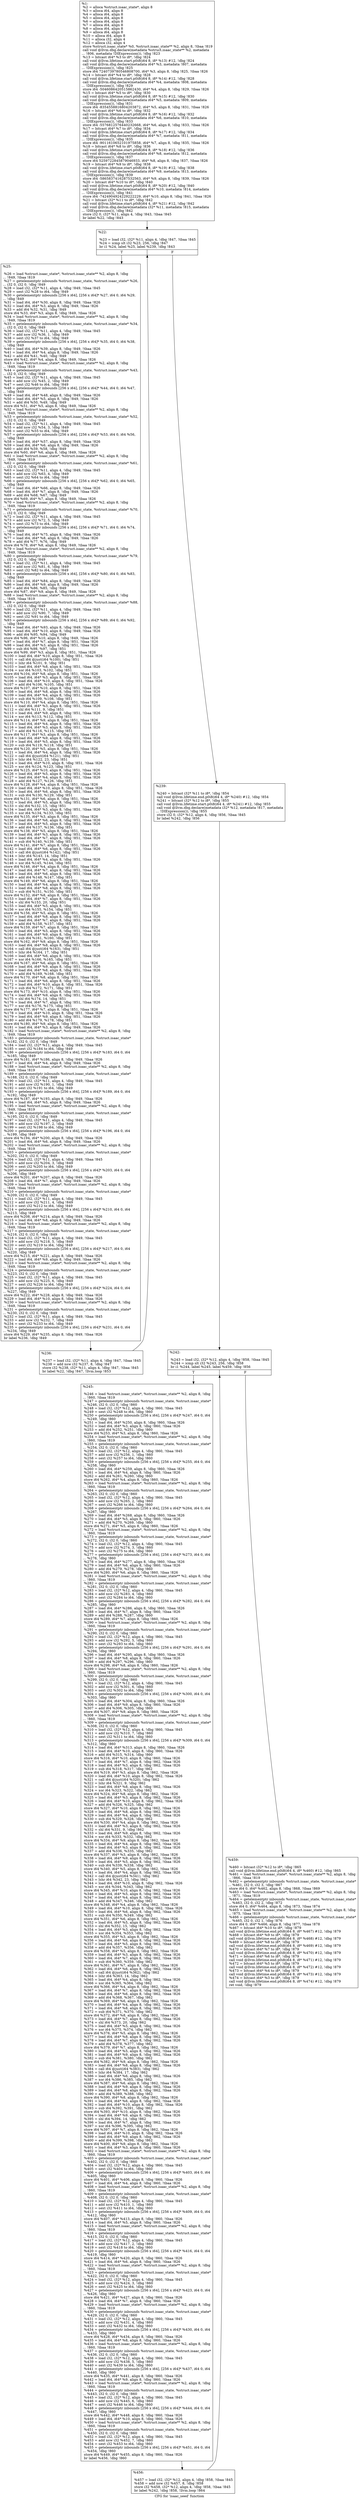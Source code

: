 digraph "CFG for 'isaac_seed' function" {
	label="CFG for 'isaac_seed' function";

	Node0x145dc40 [shape=record,label="{%1:\l  %2 = alloca %struct.isaac_state*, align 8\l  %3 = alloca i64, align 8\l  %4 = alloca i64, align 8\l  %5 = alloca i64, align 8\l  %6 = alloca i64, align 8\l  %7 = alloca i64, align 8\l  %8 = alloca i64, align 8\l  %9 = alloca i64, align 8\l  %10 = alloca i64, align 8\l  %11 = alloca i32, align 4\l  %12 = alloca i32, align 4\l  store %struct.isaac_state* %0, %struct.isaac_state** %2, align 8, !tbaa !819\l  call void @llvm.dbg.declare(metadata %struct.isaac_state** %2, metadata\l... !806, metadata !DIExpression()), !dbg !823\l  %13 = bitcast i64* %3 to i8*, !dbg !824\l  call void @llvm.lifetime.start.p0i8(i64 8, i8* %13) #12, !dbg !824\l  call void @llvm.dbg.declare(metadata i64* %3, metadata !807, metadata\l... !DIExpression()), !dbg !825\l  store i64 7240739780546808700, i64* %3, align 8, !dbg !825, !tbaa !826\l  %14 = bitcast i64* %4 to i8*, !dbg !828\l  call void @llvm.lifetime.start.p0i8(i64 8, i8* %14) #12, !dbg !828\l  call void @llvm.dbg.declare(metadata i64* %4, metadata !808, metadata\l... !DIExpression()), !dbg !829\l  store i64 -5046086420515862430, i64* %4, align 8, !dbg !829, !tbaa !826\l  %15 = bitcast i64* %5 to i8*, !dbg !830\l  call void @llvm.lifetime.start.p0i8(i64 8, i8* %15) #12, !dbg !830\l  call void @llvm.dbg.declare(metadata i64* %5, metadata !809, metadata\l... !DIExpression()), !dbg !831\l  store i64 -8354558816804203872, i64* %5, align 8, !dbg !831, !tbaa !826\l  %16 = bitcast i64* %6 to i8*, !dbg !832\l  call void @llvm.lifetime.start.p0i8(i64 8, i8* %16) #12, !dbg !832\l  call void @llvm.dbg.declare(metadata i64* %6, metadata !810, metadata\l... !DIExpression()), !dbg !833\l  store i64 -5576812576440232668, i64* %6, align 8, !dbg !833, !tbaa !826\l  %17 = bitcast i64* %7 to i8*, !dbg !834\l  call void @llvm.lifetime.start.p0i8(i64 8, i8* %17) #12, !dbg !834\l  call void @llvm.dbg.declare(metadata i64* %7, metadata !811, metadata\l... !DIExpression()), !dbg !835\l  store i64 -9011610652101975858, i64* %7, align 8, !dbg !835, !tbaa !826\l  %18 = bitcast i64* %8 to i8*, !dbg !836\l  call void @llvm.lifetime.start.p0i8(i64 8, i8* %18) #12, !dbg !836\l  call void @llvm.dbg.declare(metadata i64* %8, metadata !812, metadata\l... !DIExpression()), !dbg !837\l  store i64 5259722845879046933, i64* %8, align 8, !dbg !837, !tbaa !826\l  %19 = bitcast i64* %9 to i8*, !dbg !838\l  call void @llvm.lifetime.start.p0i8(i64 8, i8* %19) #12, !dbg !838\l  call void @llvm.dbg.declare(metadata i64* %9, metadata !813, metadata\l... !DIExpression()), !dbg !839\l  store i64 -5865837416287532563, i64* %9, align 8, !dbg !839, !tbaa !826\l  %20 = bitcast i64* %10 to i8*, !dbg !840\l  call void @llvm.lifetime.start.p0i8(i64 8, i8* %20) #12, !dbg !840\l  call void @llvm.dbg.declare(metadata i64* %10, metadata !814, metadata\l... !DIExpression()), !dbg !841\l  store i64 -7424904924229222229, i64* %10, align 8, !dbg !841, !tbaa !826\l  %21 = bitcast i32* %11 to i8*, !dbg !842\l  call void @llvm.lifetime.start.p0i8(i64 4, i8* %21) #12, !dbg !842\l  call void @llvm.dbg.declare(metadata i32* %11, metadata !815, metadata\l... !DIExpression()), !dbg !842\l  store i32 0, i32* %11, align 4, !dbg !843, !tbaa !845\l  br label %22, !dbg !843\l}"];
	Node0x145dc40 -> Node0x145dc90;
	Node0x145dc90 [shape=record,label="{%22:\l\l  %23 = load i32, i32* %11, align 4, !dbg !847, !tbaa !845\l  %24 = icmp slt i32 %23, 256, !dbg !847\l  br i1 %24, label %25, label %239, !dbg !843\l|{<s0>T|<s1>F}}"];
	Node0x145dc90:s0 -> Node0x145dce0;
	Node0x145dc90:s1 -> Node0x145dd80;
	Node0x145dce0 [shape=record,label="{%25:\l\l  %26 = load %struct.isaac_state*, %struct.isaac_state** %2, align 8, !dbg\l... !849, !tbaa !819\l  %27 = getelementptr inbounds %struct.isaac_state, %struct.isaac_state* %26,\l... i32 0, i32 0, !dbg !849\l  %28 = load i32, i32* %11, align 4, !dbg !849, !tbaa !845\l  %29 = sext i32 %28 to i64, !dbg !849\l  %30 = getelementptr inbounds [256 x i64], [256 x i64]* %27, i64 0, i64 %29,\l... !dbg !849\l  %31 = load i64, i64* %30, align 8, !dbg !849, !tbaa !826\l  %32 = load i64, i64* %3, align 8, !dbg !849, !tbaa !826\l  %33 = add i64 %32, %31, !dbg !849\l  store i64 %33, i64* %3, align 8, !dbg !849, !tbaa !826\l  %34 = load %struct.isaac_state*, %struct.isaac_state** %2, align 8, !dbg\l... !849, !tbaa !819\l  %35 = getelementptr inbounds %struct.isaac_state, %struct.isaac_state* %34,\l... i32 0, i32 0, !dbg !849\l  %36 = load i32, i32* %11, align 4, !dbg !849, !tbaa !845\l  %37 = add nsw i32 %36, 1, !dbg !849\l  %38 = sext i32 %37 to i64, !dbg !849\l  %39 = getelementptr inbounds [256 x i64], [256 x i64]* %35, i64 0, i64 %38,\l... !dbg !849\l  %40 = load i64, i64* %39, align 8, !dbg !849, !tbaa !826\l  %41 = load i64, i64* %4, align 8, !dbg !849, !tbaa !826\l  %42 = add i64 %41, %40, !dbg !849\l  store i64 %42, i64* %4, align 8, !dbg !849, !tbaa !826\l  %43 = load %struct.isaac_state*, %struct.isaac_state** %2, align 8, !dbg\l... !849, !tbaa !819\l  %44 = getelementptr inbounds %struct.isaac_state, %struct.isaac_state* %43,\l... i32 0, i32 0, !dbg !849\l  %45 = load i32, i32* %11, align 4, !dbg !849, !tbaa !845\l  %46 = add nsw i32 %45, 2, !dbg !849\l  %47 = sext i32 %46 to i64, !dbg !849\l  %48 = getelementptr inbounds [256 x i64], [256 x i64]* %44, i64 0, i64 %47,\l... !dbg !849\l  %49 = load i64, i64* %48, align 8, !dbg !849, !tbaa !826\l  %50 = load i64, i64* %5, align 8, !dbg !849, !tbaa !826\l  %51 = add i64 %50, %49, !dbg !849\l  store i64 %51, i64* %5, align 8, !dbg !849, !tbaa !826\l  %52 = load %struct.isaac_state*, %struct.isaac_state** %2, align 8, !dbg\l... !849, !tbaa !819\l  %53 = getelementptr inbounds %struct.isaac_state, %struct.isaac_state* %52,\l... i32 0, i32 0, !dbg !849\l  %54 = load i32, i32* %11, align 4, !dbg !849, !tbaa !845\l  %55 = add nsw i32 %54, 3, !dbg !849\l  %56 = sext i32 %55 to i64, !dbg !849\l  %57 = getelementptr inbounds [256 x i64], [256 x i64]* %53, i64 0, i64 %56,\l... !dbg !849\l  %58 = load i64, i64* %57, align 8, !dbg !849, !tbaa !826\l  %59 = load i64, i64* %6, align 8, !dbg !849, !tbaa !826\l  %60 = add i64 %59, %58, !dbg !849\l  store i64 %60, i64* %6, align 8, !dbg !849, !tbaa !826\l  %61 = load %struct.isaac_state*, %struct.isaac_state** %2, align 8, !dbg\l... !849, !tbaa !819\l  %62 = getelementptr inbounds %struct.isaac_state, %struct.isaac_state* %61,\l... i32 0, i32 0, !dbg !849\l  %63 = load i32, i32* %11, align 4, !dbg !849, !tbaa !845\l  %64 = add nsw i32 %63, 4, !dbg !849\l  %65 = sext i32 %64 to i64, !dbg !849\l  %66 = getelementptr inbounds [256 x i64], [256 x i64]* %62, i64 0, i64 %65,\l... !dbg !849\l  %67 = load i64, i64* %66, align 8, !dbg !849, !tbaa !826\l  %68 = load i64, i64* %7, align 8, !dbg !849, !tbaa !826\l  %69 = add i64 %68, %67, !dbg !849\l  store i64 %69, i64* %7, align 8, !dbg !849, !tbaa !826\l  %70 = load %struct.isaac_state*, %struct.isaac_state** %2, align 8, !dbg\l... !849, !tbaa !819\l  %71 = getelementptr inbounds %struct.isaac_state, %struct.isaac_state* %70,\l... i32 0, i32 0, !dbg !849\l  %72 = load i32, i32* %11, align 4, !dbg !849, !tbaa !845\l  %73 = add nsw i32 %72, 5, !dbg !849\l  %74 = sext i32 %73 to i64, !dbg !849\l  %75 = getelementptr inbounds [256 x i64], [256 x i64]* %71, i64 0, i64 %74,\l... !dbg !849\l  %76 = load i64, i64* %75, align 8, !dbg !849, !tbaa !826\l  %77 = load i64, i64* %8, align 8, !dbg !849, !tbaa !826\l  %78 = add i64 %77, %76, !dbg !849\l  store i64 %78, i64* %8, align 8, !dbg !849, !tbaa !826\l  %79 = load %struct.isaac_state*, %struct.isaac_state** %2, align 8, !dbg\l... !849, !tbaa !819\l  %80 = getelementptr inbounds %struct.isaac_state, %struct.isaac_state* %79,\l... i32 0, i32 0, !dbg !849\l  %81 = load i32, i32* %11, align 4, !dbg !849, !tbaa !845\l  %82 = add nsw i32 %81, 6, !dbg !849\l  %83 = sext i32 %82 to i64, !dbg !849\l  %84 = getelementptr inbounds [256 x i64], [256 x i64]* %80, i64 0, i64 %83,\l... !dbg !849\l  %85 = load i64, i64* %84, align 8, !dbg !849, !tbaa !826\l  %86 = load i64, i64* %9, align 8, !dbg !849, !tbaa !826\l  %87 = add i64 %86, %85, !dbg !849\l  store i64 %87, i64* %9, align 8, !dbg !849, !tbaa !826\l  %88 = load %struct.isaac_state*, %struct.isaac_state** %2, align 8, !dbg\l... !849, !tbaa !819\l  %89 = getelementptr inbounds %struct.isaac_state, %struct.isaac_state* %88,\l... i32 0, i32 0, !dbg !849\l  %90 = load i32, i32* %11, align 4, !dbg !849, !tbaa !845\l  %91 = add nsw i32 %90, 7, !dbg !849\l  %92 = sext i32 %91 to i64, !dbg !849\l  %93 = getelementptr inbounds [256 x i64], [256 x i64]* %89, i64 0, i64 %92,\l... !dbg !849\l  %94 = load i64, i64* %93, align 8, !dbg !849, !tbaa !826\l  %95 = load i64, i64* %10, align 8, !dbg !849, !tbaa !826\l  %96 = add i64 %95, %94, !dbg !849\l  store i64 %96, i64* %10, align 8, !dbg !849, !tbaa !826\l  %97 = load i64, i64* %7, align 8, !dbg !851, !tbaa !826\l  %98 = load i64, i64* %3, align 8, !dbg !851, !tbaa !826\l  %99 = sub i64 %98, %97, !dbg !851\l  store i64 %99, i64* %3, align 8, !dbg !851, !tbaa !826\l  %100 = load i64, i64* %10, align 8, !dbg !851, !tbaa !826\l  %101 = call i64 @just(i64 %100), !dbg !851\l  %102 = lshr i64 %101, 9, !dbg !851\l  %103 = load i64, i64* %8, align 8, !dbg !851, !tbaa !826\l  %104 = xor i64 %103, %102, !dbg !851\l  store i64 %104, i64* %8, align 8, !dbg !851, !tbaa !826\l  %105 = load i64, i64* %3, align 8, !dbg !851, !tbaa !826\l  %106 = load i64, i64* %10, align 8, !dbg !851, !tbaa !826\l  %107 = add i64 %106, %105, !dbg !851\l  store i64 %107, i64* %10, align 8, !dbg !851, !tbaa !826\l  %108 = load i64, i64* %8, align 8, !dbg !851, !tbaa !826\l  %109 = load i64, i64* %4, align 8, !dbg !851, !tbaa !826\l  %110 = sub i64 %109, %108, !dbg !851\l  store i64 %110, i64* %4, align 8, !dbg !851, !tbaa !826\l  %111 = load i64, i64* %3, align 8, !dbg !851, !tbaa !826\l  %112 = shl i64 %111, 9, !dbg !851\l  %113 = load i64, i64* %9, align 8, !dbg !851, !tbaa !826\l  %114 = xor i64 %113, %112, !dbg !851\l  store i64 %114, i64* %9, align 8, !dbg !851, !tbaa !826\l  %115 = load i64, i64* %4, align 8, !dbg !851, !tbaa !826\l  %116 = load i64, i64* %3, align 8, !dbg !851, !tbaa !826\l  %117 = add i64 %116, %115, !dbg !851\l  store i64 %117, i64* %3, align 8, !dbg !851, !tbaa !826\l  %118 = load i64, i64* %9, align 8, !dbg !851, !tbaa !826\l  %119 = load i64, i64* %5, align 8, !dbg !851, !tbaa !826\l  %120 = sub i64 %119, %118, !dbg !851\l  store i64 %120, i64* %5, align 8, !dbg !851, !tbaa !826\l  %121 = load i64, i64* %4, align 8, !dbg !851, !tbaa !826\l  %122 = call i64 @just(i64 %121), !dbg !851\l  %123 = lshr i64 %122, 23, !dbg !851\l  %124 = load i64, i64* %10, align 8, !dbg !851, !tbaa !826\l  %125 = xor i64 %124, %123, !dbg !851\l  store i64 %125, i64* %10, align 8, !dbg !851, !tbaa !826\l  %126 = load i64, i64* %5, align 8, !dbg !851, !tbaa !826\l  %127 = load i64, i64* %4, align 8, !dbg !851, !tbaa !826\l  %128 = add i64 %127, %126, !dbg !851\l  store i64 %128, i64* %4, align 8, !dbg !851, !tbaa !826\l  %129 = load i64, i64* %10, align 8, !dbg !851, !tbaa !826\l  %130 = load i64, i64* %6, align 8, !dbg !851, !tbaa !826\l  %131 = sub i64 %130, %129, !dbg !851\l  store i64 %131, i64* %6, align 8, !dbg !851, !tbaa !826\l  %132 = load i64, i64* %5, align 8, !dbg !851, !tbaa !826\l  %133 = shl i64 %132, 15, !dbg !851\l  %134 = load i64, i64* %3, align 8, !dbg !851, !tbaa !826\l  %135 = xor i64 %134, %133, !dbg !851\l  store i64 %135, i64* %3, align 8, !dbg !851, !tbaa !826\l  %136 = load i64, i64* %6, align 8, !dbg !851, !tbaa !826\l  %137 = load i64, i64* %5, align 8, !dbg !851, !tbaa !826\l  %138 = add i64 %137, %136, !dbg !851\l  store i64 %138, i64* %5, align 8, !dbg !851, !tbaa !826\l  %139 = load i64, i64* %3, align 8, !dbg !851, !tbaa !826\l  %140 = load i64, i64* %7, align 8, !dbg !851, !tbaa !826\l  %141 = sub i64 %140, %139, !dbg !851\l  store i64 %141, i64* %7, align 8, !dbg !851, !tbaa !826\l  %142 = load i64, i64* %6, align 8, !dbg !851, !tbaa !826\l  %143 = call i64 @just(i64 %142), !dbg !851\l  %144 = lshr i64 %143, 14, !dbg !851\l  %145 = load i64, i64* %4, align 8, !dbg !851, !tbaa !826\l  %146 = xor i64 %145, %144, !dbg !851\l  store i64 %146, i64* %4, align 8, !dbg !851, !tbaa !826\l  %147 = load i64, i64* %7, align 8, !dbg !851, !tbaa !826\l  %148 = load i64, i64* %6, align 8, !dbg !851, !tbaa !826\l  %149 = add i64 %148, %147, !dbg !851\l  store i64 %149, i64* %6, align 8, !dbg !851, !tbaa !826\l  %150 = load i64, i64* %4, align 8, !dbg !851, !tbaa !826\l  %151 = load i64, i64* %8, align 8, !dbg !851, !tbaa !826\l  %152 = sub i64 %151, %150, !dbg !851\l  store i64 %152, i64* %8, align 8, !dbg !851, !tbaa !826\l  %153 = load i64, i64* %7, align 8, !dbg !851, !tbaa !826\l  %154 = shl i64 %153, 20, !dbg !851\l  %155 = load i64, i64* %5, align 8, !dbg !851, !tbaa !826\l  %156 = xor i64 %155, %154, !dbg !851\l  store i64 %156, i64* %5, align 8, !dbg !851, !tbaa !826\l  %157 = load i64, i64* %8, align 8, !dbg !851, !tbaa !826\l  %158 = load i64, i64* %7, align 8, !dbg !851, !tbaa !826\l  %159 = add i64 %158, %157, !dbg !851\l  store i64 %159, i64* %7, align 8, !dbg !851, !tbaa !826\l  %160 = load i64, i64* %5, align 8, !dbg !851, !tbaa !826\l  %161 = load i64, i64* %9, align 8, !dbg !851, !tbaa !826\l  %162 = sub i64 %161, %160, !dbg !851\l  store i64 %162, i64* %9, align 8, !dbg !851, !tbaa !826\l  %163 = load i64, i64* %8, align 8, !dbg !851, !tbaa !826\l  %164 = call i64 @just(i64 %163), !dbg !851\l  %165 = lshr i64 %164, 17, !dbg !851\l  %166 = load i64, i64* %6, align 8, !dbg !851, !tbaa !826\l  %167 = xor i64 %166, %165, !dbg !851\l  store i64 %167, i64* %6, align 8, !dbg !851, !tbaa !826\l  %168 = load i64, i64* %9, align 8, !dbg !851, !tbaa !826\l  %169 = load i64, i64* %8, align 8, !dbg !851, !tbaa !826\l  %170 = add i64 %169, %168, !dbg !851\l  store i64 %170, i64* %8, align 8, !dbg !851, !tbaa !826\l  %171 = load i64, i64* %6, align 8, !dbg !851, !tbaa !826\l  %172 = load i64, i64* %10, align 8, !dbg !851, !tbaa !826\l  %173 = sub i64 %172, %171, !dbg !851\l  store i64 %173, i64* %10, align 8, !dbg !851, !tbaa !826\l  %174 = load i64, i64* %9, align 8, !dbg !851, !tbaa !826\l  %175 = shl i64 %174, 14, !dbg !851\l  %176 = load i64, i64* %7, align 8, !dbg !851, !tbaa !826\l  %177 = xor i64 %176, %175, !dbg !851\l  store i64 %177, i64* %7, align 8, !dbg !851, !tbaa !826\l  %178 = load i64, i64* %10, align 8, !dbg !851, !tbaa !826\l  %179 = load i64, i64* %9, align 8, !dbg !851, !tbaa !826\l  %180 = add i64 %179, %178, !dbg !851\l  store i64 %180, i64* %9, align 8, !dbg !851, !tbaa !826\l  %181 = load i64, i64* %3, align 8, !dbg !849, !tbaa !826\l  %182 = load %struct.isaac_state*, %struct.isaac_state** %2, align 8, !dbg\l... !849, !tbaa !819\l  %183 = getelementptr inbounds %struct.isaac_state, %struct.isaac_state*\l... %182, i32 0, i32 0, !dbg !849\l  %184 = load i32, i32* %11, align 4, !dbg !849, !tbaa !845\l  %185 = sext i32 %184 to i64, !dbg !849\l  %186 = getelementptr inbounds [256 x i64], [256 x i64]* %183, i64 0, i64\l... %185, !dbg !849\l  store i64 %181, i64* %186, align 8, !dbg !849, !tbaa !826\l  %187 = load i64, i64* %4, align 8, !dbg !849, !tbaa !826\l  %188 = load %struct.isaac_state*, %struct.isaac_state** %2, align 8, !dbg\l... !849, !tbaa !819\l  %189 = getelementptr inbounds %struct.isaac_state, %struct.isaac_state*\l... %188, i32 0, i32 0, !dbg !849\l  %190 = load i32, i32* %11, align 4, !dbg !849, !tbaa !845\l  %191 = add nsw i32 %190, 1, !dbg !849\l  %192 = sext i32 %191 to i64, !dbg !849\l  %193 = getelementptr inbounds [256 x i64], [256 x i64]* %189, i64 0, i64\l... %192, !dbg !849\l  store i64 %187, i64* %193, align 8, !dbg !849, !tbaa !826\l  %194 = load i64, i64* %5, align 8, !dbg !849, !tbaa !826\l  %195 = load %struct.isaac_state*, %struct.isaac_state** %2, align 8, !dbg\l... !849, !tbaa !819\l  %196 = getelementptr inbounds %struct.isaac_state, %struct.isaac_state*\l... %195, i32 0, i32 0, !dbg !849\l  %197 = load i32, i32* %11, align 4, !dbg !849, !tbaa !845\l  %198 = add nsw i32 %197, 2, !dbg !849\l  %199 = sext i32 %198 to i64, !dbg !849\l  %200 = getelementptr inbounds [256 x i64], [256 x i64]* %196, i64 0, i64\l... %199, !dbg !849\l  store i64 %194, i64* %200, align 8, !dbg !849, !tbaa !826\l  %201 = load i64, i64* %6, align 8, !dbg !849, !tbaa !826\l  %202 = load %struct.isaac_state*, %struct.isaac_state** %2, align 8, !dbg\l... !849, !tbaa !819\l  %203 = getelementptr inbounds %struct.isaac_state, %struct.isaac_state*\l... %202, i32 0, i32 0, !dbg !849\l  %204 = load i32, i32* %11, align 4, !dbg !849, !tbaa !845\l  %205 = add nsw i32 %204, 3, !dbg !849\l  %206 = sext i32 %205 to i64, !dbg !849\l  %207 = getelementptr inbounds [256 x i64], [256 x i64]* %203, i64 0, i64\l... %206, !dbg !849\l  store i64 %201, i64* %207, align 8, !dbg !849, !tbaa !826\l  %208 = load i64, i64* %7, align 8, !dbg !849, !tbaa !826\l  %209 = load %struct.isaac_state*, %struct.isaac_state** %2, align 8, !dbg\l... !849, !tbaa !819\l  %210 = getelementptr inbounds %struct.isaac_state, %struct.isaac_state*\l... %209, i32 0, i32 0, !dbg !849\l  %211 = load i32, i32* %11, align 4, !dbg !849, !tbaa !845\l  %212 = add nsw i32 %211, 4, !dbg !849\l  %213 = sext i32 %212 to i64, !dbg !849\l  %214 = getelementptr inbounds [256 x i64], [256 x i64]* %210, i64 0, i64\l... %213, !dbg !849\l  store i64 %208, i64* %214, align 8, !dbg !849, !tbaa !826\l  %215 = load i64, i64* %8, align 8, !dbg !849, !tbaa !826\l  %216 = load %struct.isaac_state*, %struct.isaac_state** %2, align 8, !dbg\l... !849, !tbaa !819\l  %217 = getelementptr inbounds %struct.isaac_state, %struct.isaac_state*\l... %216, i32 0, i32 0, !dbg !849\l  %218 = load i32, i32* %11, align 4, !dbg !849, !tbaa !845\l  %219 = add nsw i32 %218, 5, !dbg !849\l  %220 = sext i32 %219 to i64, !dbg !849\l  %221 = getelementptr inbounds [256 x i64], [256 x i64]* %217, i64 0, i64\l... %220, !dbg !849\l  store i64 %215, i64* %221, align 8, !dbg !849, !tbaa !826\l  %222 = load i64, i64* %9, align 8, !dbg !849, !tbaa !826\l  %223 = load %struct.isaac_state*, %struct.isaac_state** %2, align 8, !dbg\l... !849, !tbaa !819\l  %224 = getelementptr inbounds %struct.isaac_state, %struct.isaac_state*\l... %223, i32 0, i32 0, !dbg !849\l  %225 = load i32, i32* %11, align 4, !dbg !849, !tbaa !845\l  %226 = add nsw i32 %225, 6, !dbg !849\l  %227 = sext i32 %226 to i64, !dbg !849\l  %228 = getelementptr inbounds [256 x i64], [256 x i64]* %224, i64 0, i64\l... %227, !dbg !849\l  store i64 %222, i64* %228, align 8, !dbg !849, !tbaa !826\l  %229 = load i64, i64* %10, align 8, !dbg !849, !tbaa !826\l  %230 = load %struct.isaac_state*, %struct.isaac_state** %2, align 8, !dbg\l... !849, !tbaa !819\l  %231 = getelementptr inbounds %struct.isaac_state, %struct.isaac_state*\l... %230, i32 0, i32 0, !dbg !849\l  %232 = load i32, i32* %11, align 4, !dbg !849, !tbaa !845\l  %233 = add nsw i32 %232, 7, !dbg !849\l  %234 = sext i32 %233 to i64, !dbg !849\l  %235 = getelementptr inbounds [256 x i64], [256 x i64]* %231, i64 0, i64\l... %234, !dbg !849\l  store i64 %229, i64* %235, align 8, !dbg !849, !tbaa !826\l  br label %236, !dbg !849\l}"];
	Node0x145dce0 -> Node0x145dd30;
	Node0x145dd30 [shape=record,label="{%236:\l\l  %237 = load i32, i32* %11, align 4, !dbg !847, !tbaa !845\l  %238 = add nsw i32 %237, 8, !dbg !847\l  store i32 %238, i32* %11, align 4, !dbg !847, !tbaa !845\l  br label %22, !dbg !847, !llvm.loop !853\l}"];
	Node0x145dd30 -> Node0x145dc90;
	Node0x145dd80 [shape=record,label="{%239:\l\l  %240 = bitcast i32* %11 to i8*, !dbg !854\l  call void @llvm.lifetime.end.p0i8(i64 4, i8* %240) #12, !dbg !854\l  %241 = bitcast i32* %12 to i8*, !dbg !855\l  call void @llvm.lifetime.start.p0i8(i64 4, i8* %241) #12, !dbg !855\l  call void @llvm.dbg.declare(metadata i32* %12, metadata !817, metadata\l... !DIExpression()), !dbg !855\l  store i32 0, i32* %12, align 4, !dbg !856, !tbaa !845\l  br label %242, !dbg !856\l}"];
	Node0x145dd80 -> Node0x145ddd0;
	Node0x145ddd0 [shape=record,label="{%242:\l\l  %243 = load i32, i32* %12, align 4, !dbg !858, !tbaa !845\l  %244 = icmp slt i32 %243, 256, !dbg !858\l  br i1 %244, label %245, label %459, !dbg !856\l|{<s0>T|<s1>F}}"];
	Node0x145ddd0:s0 -> Node0x145de20;
	Node0x145ddd0:s1 -> Node0x145dec0;
	Node0x145de20 [shape=record,label="{%245:\l\l  %246 = load %struct.isaac_state*, %struct.isaac_state** %2, align 8, !dbg\l... !860, !tbaa !819\l  %247 = getelementptr inbounds %struct.isaac_state, %struct.isaac_state*\l... %246, i32 0, i32 0, !dbg !860\l  %248 = load i32, i32* %12, align 4, !dbg !860, !tbaa !845\l  %249 = sext i32 %248 to i64, !dbg !860\l  %250 = getelementptr inbounds [256 x i64], [256 x i64]* %247, i64 0, i64\l... %249, !dbg !860\l  %251 = load i64, i64* %250, align 8, !dbg !860, !tbaa !826\l  %252 = load i64, i64* %3, align 8, !dbg !860, !tbaa !826\l  %253 = add i64 %252, %251, !dbg !860\l  store i64 %253, i64* %3, align 8, !dbg !860, !tbaa !826\l  %254 = load %struct.isaac_state*, %struct.isaac_state** %2, align 8, !dbg\l... !860, !tbaa !819\l  %255 = getelementptr inbounds %struct.isaac_state, %struct.isaac_state*\l... %254, i32 0, i32 0, !dbg !860\l  %256 = load i32, i32* %12, align 4, !dbg !860, !tbaa !845\l  %257 = add nsw i32 %256, 1, !dbg !860\l  %258 = sext i32 %257 to i64, !dbg !860\l  %259 = getelementptr inbounds [256 x i64], [256 x i64]* %255, i64 0, i64\l... %258, !dbg !860\l  %260 = load i64, i64* %259, align 8, !dbg !860, !tbaa !826\l  %261 = load i64, i64* %4, align 8, !dbg !860, !tbaa !826\l  %262 = add i64 %261, %260, !dbg !860\l  store i64 %262, i64* %4, align 8, !dbg !860, !tbaa !826\l  %263 = load %struct.isaac_state*, %struct.isaac_state** %2, align 8, !dbg\l... !860, !tbaa !819\l  %264 = getelementptr inbounds %struct.isaac_state, %struct.isaac_state*\l... %263, i32 0, i32 0, !dbg !860\l  %265 = load i32, i32* %12, align 4, !dbg !860, !tbaa !845\l  %266 = add nsw i32 %265, 2, !dbg !860\l  %267 = sext i32 %266 to i64, !dbg !860\l  %268 = getelementptr inbounds [256 x i64], [256 x i64]* %264, i64 0, i64\l... %267, !dbg !860\l  %269 = load i64, i64* %268, align 8, !dbg !860, !tbaa !826\l  %270 = load i64, i64* %5, align 8, !dbg !860, !tbaa !826\l  %271 = add i64 %270, %269, !dbg !860\l  store i64 %271, i64* %5, align 8, !dbg !860, !tbaa !826\l  %272 = load %struct.isaac_state*, %struct.isaac_state** %2, align 8, !dbg\l... !860, !tbaa !819\l  %273 = getelementptr inbounds %struct.isaac_state, %struct.isaac_state*\l... %272, i32 0, i32 0, !dbg !860\l  %274 = load i32, i32* %12, align 4, !dbg !860, !tbaa !845\l  %275 = add nsw i32 %274, 3, !dbg !860\l  %276 = sext i32 %275 to i64, !dbg !860\l  %277 = getelementptr inbounds [256 x i64], [256 x i64]* %273, i64 0, i64\l... %276, !dbg !860\l  %278 = load i64, i64* %277, align 8, !dbg !860, !tbaa !826\l  %279 = load i64, i64* %6, align 8, !dbg !860, !tbaa !826\l  %280 = add i64 %279, %278, !dbg !860\l  store i64 %280, i64* %6, align 8, !dbg !860, !tbaa !826\l  %281 = load %struct.isaac_state*, %struct.isaac_state** %2, align 8, !dbg\l... !860, !tbaa !819\l  %282 = getelementptr inbounds %struct.isaac_state, %struct.isaac_state*\l... %281, i32 0, i32 0, !dbg !860\l  %283 = load i32, i32* %12, align 4, !dbg !860, !tbaa !845\l  %284 = add nsw i32 %283, 4, !dbg !860\l  %285 = sext i32 %284 to i64, !dbg !860\l  %286 = getelementptr inbounds [256 x i64], [256 x i64]* %282, i64 0, i64\l... %285, !dbg !860\l  %287 = load i64, i64* %286, align 8, !dbg !860, !tbaa !826\l  %288 = load i64, i64* %7, align 8, !dbg !860, !tbaa !826\l  %289 = add i64 %288, %287, !dbg !860\l  store i64 %289, i64* %7, align 8, !dbg !860, !tbaa !826\l  %290 = load %struct.isaac_state*, %struct.isaac_state** %2, align 8, !dbg\l... !860, !tbaa !819\l  %291 = getelementptr inbounds %struct.isaac_state, %struct.isaac_state*\l... %290, i32 0, i32 0, !dbg !860\l  %292 = load i32, i32* %12, align 4, !dbg !860, !tbaa !845\l  %293 = add nsw i32 %292, 5, !dbg !860\l  %294 = sext i32 %293 to i64, !dbg !860\l  %295 = getelementptr inbounds [256 x i64], [256 x i64]* %291, i64 0, i64\l... %294, !dbg !860\l  %296 = load i64, i64* %295, align 8, !dbg !860, !tbaa !826\l  %297 = load i64, i64* %8, align 8, !dbg !860, !tbaa !826\l  %298 = add i64 %297, %296, !dbg !860\l  store i64 %298, i64* %8, align 8, !dbg !860, !tbaa !826\l  %299 = load %struct.isaac_state*, %struct.isaac_state** %2, align 8, !dbg\l... !860, !tbaa !819\l  %300 = getelementptr inbounds %struct.isaac_state, %struct.isaac_state*\l... %299, i32 0, i32 0, !dbg !860\l  %301 = load i32, i32* %12, align 4, !dbg !860, !tbaa !845\l  %302 = add nsw i32 %301, 6, !dbg !860\l  %303 = sext i32 %302 to i64, !dbg !860\l  %304 = getelementptr inbounds [256 x i64], [256 x i64]* %300, i64 0, i64\l... %303, !dbg !860\l  %305 = load i64, i64* %304, align 8, !dbg !860, !tbaa !826\l  %306 = load i64, i64* %9, align 8, !dbg !860, !tbaa !826\l  %307 = add i64 %306, %305, !dbg !860\l  store i64 %307, i64* %9, align 8, !dbg !860, !tbaa !826\l  %308 = load %struct.isaac_state*, %struct.isaac_state** %2, align 8, !dbg\l... !860, !tbaa !819\l  %309 = getelementptr inbounds %struct.isaac_state, %struct.isaac_state*\l... %308, i32 0, i32 0, !dbg !860\l  %310 = load i32, i32* %12, align 4, !dbg !860, !tbaa !845\l  %311 = add nsw i32 %310, 7, !dbg !860\l  %312 = sext i32 %311 to i64, !dbg !860\l  %313 = getelementptr inbounds [256 x i64], [256 x i64]* %309, i64 0, i64\l... %312, !dbg !860\l  %314 = load i64, i64* %313, align 8, !dbg !860, !tbaa !826\l  %315 = load i64, i64* %10, align 8, !dbg !860, !tbaa !826\l  %316 = add i64 %315, %314, !dbg !860\l  store i64 %316, i64* %10, align 8, !dbg !860, !tbaa !826\l  %317 = load i64, i64* %7, align 8, !dbg !862, !tbaa !826\l  %318 = load i64, i64* %3, align 8, !dbg !862, !tbaa !826\l  %319 = sub i64 %318, %317, !dbg !862\l  store i64 %319, i64* %3, align 8, !dbg !862, !tbaa !826\l  %320 = load i64, i64* %10, align 8, !dbg !862, !tbaa !826\l  %321 = call i64 @just(i64 %320), !dbg !862\l  %322 = lshr i64 %321, 9, !dbg !862\l  %323 = load i64, i64* %8, align 8, !dbg !862, !tbaa !826\l  %324 = xor i64 %323, %322, !dbg !862\l  store i64 %324, i64* %8, align 8, !dbg !862, !tbaa !826\l  %325 = load i64, i64* %3, align 8, !dbg !862, !tbaa !826\l  %326 = load i64, i64* %10, align 8, !dbg !862, !tbaa !826\l  %327 = add i64 %326, %325, !dbg !862\l  store i64 %327, i64* %10, align 8, !dbg !862, !tbaa !826\l  %328 = load i64, i64* %8, align 8, !dbg !862, !tbaa !826\l  %329 = load i64, i64* %4, align 8, !dbg !862, !tbaa !826\l  %330 = sub i64 %329, %328, !dbg !862\l  store i64 %330, i64* %4, align 8, !dbg !862, !tbaa !826\l  %331 = load i64, i64* %3, align 8, !dbg !862, !tbaa !826\l  %332 = shl i64 %331, 9, !dbg !862\l  %333 = load i64, i64* %9, align 8, !dbg !862, !tbaa !826\l  %334 = xor i64 %333, %332, !dbg !862\l  store i64 %334, i64* %9, align 8, !dbg !862, !tbaa !826\l  %335 = load i64, i64* %4, align 8, !dbg !862, !tbaa !826\l  %336 = load i64, i64* %3, align 8, !dbg !862, !tbaa !826\l  %337 = add i64 %336, %335, !dbg !862\l  store i64 %337, i64* %3, align 8, !dbg !862, !tbaa !826\l  %338 = load i64, i64* %9, align 8, !dbg !862, !tbaa !826\l  %339 = load i64, i64* %5, align 8, !dbg !862, !tbaa !826\l  %340 = sub i64 %339, %338, !dbg !862\l  store i64 %340, i64* %5, align 8, !dbg !862, !tbaa !826\l  %341 = load i64, i64* %4, align 8, !dbg !862, !tbaa !826\l  %342 = call i64 @just(i64 %341), !dbg !862\l  %343 = lshr i64 %342, 23, !dbg !862\l  %344 = load i64, i64* %10, align 8, !dbg !862, !tbaa !826\l  %345 = xor i64 %344, %343, !dbg !862\l  store i64 %345, i64* %10, align 8, !dbg !862, !tbaa !826\l  %346 = load i64, i64* %5, align 8, !dbg !862, !tbaa !826\l  %347 = load i64, i64* %4, align 8, !dbg !862, !tbaa !826\l  %348 = add i64 %347, %346, !dbg !862\l  store i64 %348, i64* %4, align 8, !dbg !862, !tbaa !826\l  %349 = load i64, i64* %10, align 8, !dbg !862, !tbaa !826\l  %350 = load i64, i64* %6, align 8, !dbg !862, !tbaa !826\l  %351 = sub i64 %350, %349, !dbg !862\l  store i64 %351, i64* %6, align 8, !dbg !862, !tbaa !826\l  %352 = load i64, i64* %5, align 8, !dbg !862, !tbaa !826\l  %353 = shl i64 %352, 15, !dbg !862\l  %354 = load i64, i64* %3, align 8, !dbg !862, !tbaa !826\l  %355 = xor i64 %354, %353, !dbg !862\l  store i64 %355, i64* %3, align 8, !dbg !862, !tbaa !826\l  %356 = load i64, i64* %6, align 8, !dbg !862, !tbaa !826\l  %357 = load i64, i64* %5, align 8, !dbg !862, !tbaa !826\l  %358 = add i64 %357, %356, !dbg !862\l  store i64 %358, i64* %5, align 8, !dbg !862, !tbaa !826\l  %359 = load i64, i64* %3, align 8, !dbg !862, !tbaa !826\l  %360 = load i64, i64* %7, align 8, !dbg !862, !tbaa !826\l  %361 = sub i64 %360, %359, !dbg !862\l  store i64 %361, i64* %7, align 8, !dbg !862, !tbaa !826\l  %362 = load i64, i64* %6, align 8, !dbg !862, !tbaa !826\l  %363 = call i64 @just(i64 %362), !dbg !862\l  %364 = lshr i64 %363, 14, !dbg !862\l  %365 = load i64, i64* %4, align 8, !dbg !862, !tbaa !826\l  %366 = xor i64 %365, %364, !dbg !862\l  store i64 %366, i64* %4, align 8, !dbg !862, !tbaa !826\l  %367 = load i64, i64* %7, align 8, !dbg !862, !tbaa !826\l  %368 = load i64, i64* %6, align 8, !dbg !862, !tbaa !826\l  %369 = add i64 %368, %367, !dbg !862\l  store i64 %369, i64* %6, align 8, !dbg !862, !tbaa !826\l  %370 = load i64, i64* %4, align 8, !dbg !862, !tbaa !826\l  %371 = load i64, i64* %8, align 8, !dbg !862, !tbaa !826\l  %372 = sub i64 %371, %370, !dbg !862\l  store i64 %372, i64* %8, align 8, !dbg !862, !tbaa !826\l  %373 = load i64, i64* %7, align 8, !dbg !862, !tbaa !826\l  %374 = shl i64 %373, 20, !dbg !862\l  %375 = load i64, i64* %5, align 8, !dbg !862, !tbaa !826\l  %376 = xor i64 %375, %374, !dbg !862\l  store i64 %376, i64* %5, align 8, !dbg !862, !tbaa !826\l  %377 = load i64, i64* %8, align 8, !dbg !862, !tbaa !826\l  %378 = load i64, i64* %7, align 8, !dbg !862, !tbaa !826\l  %379 = add i64 %378, %377, !dbg !862\l  store i64 %379, i64* %7, align 8, !dbg !862, !tbaa !826\l  %380 = load i64, i64* %5, align 8, !dbg !862, !tbaa !826\l  %381 = load i64, i64* %9, align 8, !dbg !862, !tbaa !826\l  %382 = sub i64 %381, %380, !dbg !862\l  store i64 %382, i64* %9, align 8, !dbg !862, !tbaa !826\l  %383 = load i64, i64* %8, align 8, !dbg !862, !tbaa !826\l  %384 = call i64 @just(i64 %383), !dbg !862\l  %385 = lshr i64 %384, 17, !dbg !862\l  %386 = load i64, i64* %6, align 8, !dbg !862, !tbaa !826\l  %387 = xor i64 %386, %385, !dbg !862\l  store i64 %387, i64* %6, align 8, !dbg !862, !tbaa !826\l  %388 = load i64, i64* %9, align 8, !dbg !862, !tbaa !826\l  %389 = load i64, i64* %8, align 8, !dbg !862, !tbaa !826\l  %390 = add i64 %389, %388, !dbg !862\l  store i64 %390, i64* %8, align 8, !dbg !862, !tbaa !826\l  %391 = load i64, i64* %6, align 8, !dbg !862, !tbaa !826\l  %392 = load i64, i64* %10, align 8, !dbg !862, !tbaa !826\l  %393 = sub i64 %392, %391, !dbg !862\l  store i64 %393, i64* %10, align 8, !dbg !862, !tbaa !826\l  %394 = load i64, i64* %9, align 8, !dbg !862, !tbaa !826\l  %395 = shl i64 %394, 14, !dbg !862\l  %396 = load i64, i64* %7, align 8, !dbg !862, !tbaa !826\l  %397 = xor i64 %396, %395, !dbg !862\l  store i64 %397, i64* %7, align 8, !dbg !862, !tbaa !826\l  %398 = load i64, i64* %10, align 8, !dbg !862, !tbaa !826\l  %399 = load i64, i64* %9, align 8, !dbg !862, !tbaa !826\l  %400 = add i64 %399, %398, !dbg !862\l  store i64 %400, i64* %9, align 8, !dbg !862, !tbaa !826\l  %401 = load i64, i64* %3, align 8, !dbg !860, !tbaa !826\l  %402 = load %struct.isaac_state*, %struct.isaac_state** %2, align 8, !dbg\l... !860, !tbaa !819\l  %403 = getelementptr inbounds %struct.isaac_state, %struct.isaac_state*\l... %402, i32 0, i32 0, !dbg !860\l  %404 = load i32, i32* %12, align 4, !dbg !860, !tbaa !845\l  %405 = sext i32 %404 to i64, !dbg !860\l  %406 = getelementptr inbounds [256 x i64], [256 x i64]* %403, i64 0, i64\l... %405, !dbg !860\l  store i64 %401, i64* %406, align 8, !dbg !860, !tbaa !826\l  %407 = load i64, i64* %4, align 8, !dbg !860, !tbaa !826\l  %408 = load %struct.isaac_state*, %struct.isaac_state** %2, align 8, !dbg\l... !860, !tbaa !819\l  %409 = getelementptr inbounds %struct.isaac_state, %struct.isaac_state*\l... %408, i32 0, i32 0, !dbg !860\l  %410 = load i32, i32* %12, align 4, !dbg !860, !tbaa !845\l  %411 = add nsw i32 %410, 1, !dbg !860\l  %412 = sext i32 %411 to i64, !dbg !860\l  %413 = getelementptr inbounds [256 x i64], [256 x i64]* %409, i64 0, i64\l... %412, !dbg !860\l  store i64 %407, i64* %413, align 8, !dbg !860, !tbaa !826\l  %414 = load i64, i64* %5, align 8, !dbg !860, !tbaa !826\l  %415 = load %struct.isaac_state*, %struct.isaac_state** %2, align 8, !dbg\l... !860, !tbaa !819\l  %416 = getelementptr inbounds %struct.isaac_state, %struct.isaac_state*\l... %415, i32 0, i32 0, !dbg !860\l  %417 = load i32, i32* %12, align 4, !dbg !860, !tbaa !845\l  %418 = add nsw i32 %417, 2, !dbg !860\l  %419 = sext i32 %418 to i64, !dbg !860\l  %420 = getelementptr inbounds [256 x i64], [256 x i64]* %416, i64 0, i64\l... %419, !dbg !860\l  store i64 %414, i64* %420, align 8, !dbg !860, !tbaa !826\l  %421 = load i64, i64* %6, align 8, !dbg !860, !tbaa !826\l  %422 = load %struct.isaac_state*, %struct.isaac_state** %2, align 8, !dbg\l... !860, !tbaa !819\l  %423 = getelementptr inbounds %struct.isaac_state, %struct.isaac_state*\l... %422, i32 0, i32 0, !dbg !860\l  %424 = load i32, i32* %12, align 4, !dbg !860, !tbaa !845\l  %425 = add nsw i32 %424, 3, !dbg !860\l  %426 = sext i32 %425 to i64, !dbg !860\l  %427 = getelementptr inbounds [256 x i64], [256 x i64]* %423, i64 0, i64\l... %426, !dbg !860\l  store i64 %421, i64* %427, align 8, !dbg !860, !tbaa !826\l  %428 = load i64, i64* %7, align 8, !dbg !860, !tbaa !826\l  %429 = load %struct.isaac_state*, %struct.isaac_state** %2, align 8, !dbg\l... !860, !tbaa !819\l  %430 = getelementptr inbounds %struct.isaac_state, %struct.isaac_state*\l... %429, i32 0, i32 0, !dbg !860\l  %431 = load i32, i32* %12, align 4, !dbg !860, !tbaa !845\l  %432 = add nsw i32 %431, 4, !dbg !860\l  %433 = sext i32 %432 to i64, !dbg !860\l  %434 = getelementptr inbounds [256 x i64], [256 x i64]* %430, i64 0, i64\l... %433, !dbg !860\l  store i64 %428, i64* %434, align 8, !dbg !860, !tbaa !826\l  %435 = load i64, i64* %8, align 8, !dbg !860, !tbaa !826\l  %436 = load %struct.isaac_state*, %struct.isaac_state** %2, align 8, !dbg\l... !860, !tbaa !819\l  %437 = getelementptr inbounds %struct.isaac_state, %struct.isaac_state*\l... %436, i32 0, i32 0, !dbg !860\l  %438 = load i32, i32* %12, align 4, !dbg !860, !tbaa !845\l  %439 = add nsw i32 %438, 5, !dbg !860\l  %440 = sext i32 %439 to i64, !dbg !860\l  %441 = getelementptr inbounds [256 x i64], [256 x i64]* %437, i64 0, i64\l... %440, !dbg !860\l  store i64 %435, i64* %441, align 8, !dbg !860, !tbaa !826\l  %442 = load i64, i64* %9, align 8, !dbg !860, !tbaa !826\l  %443 = load %struct.isaac_state*, %struct.isaac_state** %2, align 8, !dbg\l... !860, !tbaa !819\l  %444 = getelementptr inbounds %struct.isaac_state, %struct.isaac_state*\l... %443, i32 0, i32 0, !dbg !860\l  %445 = load i32, i32* %12, align 4, !dbg !860, !tbaa !845\l  %446 = add nsw i32 %445, 6, !dbg !860\l  %447 = sext i32 %446 to i64, !dbg !860\l  %448 = getelementptr inbounds [256 x i64], [256 x i64]* %444, i64 0, i64\l... %447, !dbg !860\l  store i64 %442, i64* %448, align 8, !dbg !860, !tbaa !826\l  %449 = load i64, i64* %10, align 8, !dbg !860, !tbaa !826\l  %450 = load %struct.isaac_state*, %struct.isaac_state** %2, align 8, !dbg\l... !860, !tbaa !819\l  %451 = getelementptr inbounds %struct.isaac_state, %struct.isaac_state*\l... %450, i32 0, i32 0, !dbg !860\l  %452 = load i32, i32* %12, align 4, !dbg !860, !tbaa !845\l  %453 = add nsw i32 %452, 7, !dbg !860\l  %454 = sext i32 %453 to i64, !dbg !860\l  %455 = getelementptr inbounds [256 x i64], [256 x i64]* %451, i64 0, i64\l... %454, !dbg !860\l  store i64 %449, i64* %455, align 8, !dbg !860, !tbaa !826\l  br label %456, !dbg !860\l}"];
	Node0x145de20 -> Node0x145de70;
	Node0x145de70 [shape=record,label="{%456:\l\l  %457 = load i32, i32* %12, align 4, !dbg !858, !tbaa !845\l  %458 = add nsw i32 %457, 8, !dbg !858\l  store i32 %458, i32* %12, align 4, !dbg !858, !tbaa !845\l  br label %242, !dbg !858, !llvm.loop !864\l}"];
	Node0x145de70 -> Node0x145ddd0;
	Node0x145dec0 [shape=record,label="{%459:\l\l  %460 = bitcast i32* %12 to i8*, !dbg !865\l  call void @llvm.lifetime.end.p0i8(i64 4, i8* %460) #12, !dbg !865\l  %461 = load %struct.isaac_state*, %struct.isaac_state** %2, align 8, !dbg\l... !866, !tbaa !819\l  %462 = getelementptr inbounds %struct.isaac_state, %struct.isaac_state*\l... %461, i32 0, i32 3, !dbg !867\l  store i64 0, i64* %462, align 8, !dbg !868, !tbaa !869\l  %463 = load %struct.isaac_state*, %struct.isaac_state** %2, align 8, !dbg\l... !871, !tbaa !819\l  %464 = getelementptr inbounds %struct.isaac_state, %struct.isaac_state*\l... %463, i32 0, i32 2, !dbg !872\l  store i64 0, i64* %464, align 8, !dbg !873, !tbaa !874\l  %465 = load %struct.isaac_state*, %struct.isaac_state** %2, align 8, !dbg\l... !875, !tbaa !819\l  %466 = getelementptr inbounds %struct.isaac_state, %struct.isaac_state*\l... %465, i32 0, i32 1, !dbg !876\l  store i64 0, i64* %466, align 8, !dbg !877, !tbaa !878\l  %467 = bitcast i64* %10 to i8*, !dbg !879\l  call void @llvm.lifetime.end.p0i8(i64 8, i8* %467) #12, !dbg !879\l  %468 = bitcast i64* %9 to i8*, !dbg !879\l  call void @llvm.lifetime.end.p0i8(i64 8, i8* %468) #12, !dbg !879\l  %469 = bitcast i64* %8 to i8*, !dbg !879\l  call void @llvm.lifetime.end.p0i8(i64 8, i8* %469) #12, !dbg !879\l  %470 = bitcast i64* %7 to i8*, !dbg !879\l  call void @llvm.lifetime.end.p0i8(i64 8, i8* %470) #12, !dbg !879\l  %471 = bitcast i64* %6 to i8*, !dbg !879\l  call void @llvm.lifetime.end.p0i8(i64 8, i8* %471) #12, !dbg !879\l  %472 = bitcast i64* %5 to i8*, !dbg !879\l  call void @llvm.lifetime.end.p0i8(i64 8, i8* %472) #12, !dbg !879\l  %473 = bitcast i64* %4 to i8*, !dbg !879\l  call void @llvm.lifetime.end.p0i8(i64 8, i8* %473) #12, !dbg !879\l  %474 = bitcast i64* %3 to i8*, !dbg !879\l  call void @llvm.lifetime.end.p0i8(i64 8, i8* %474) #12, !dbg !879\l  ret void, !dbg !879\l}"];
}
